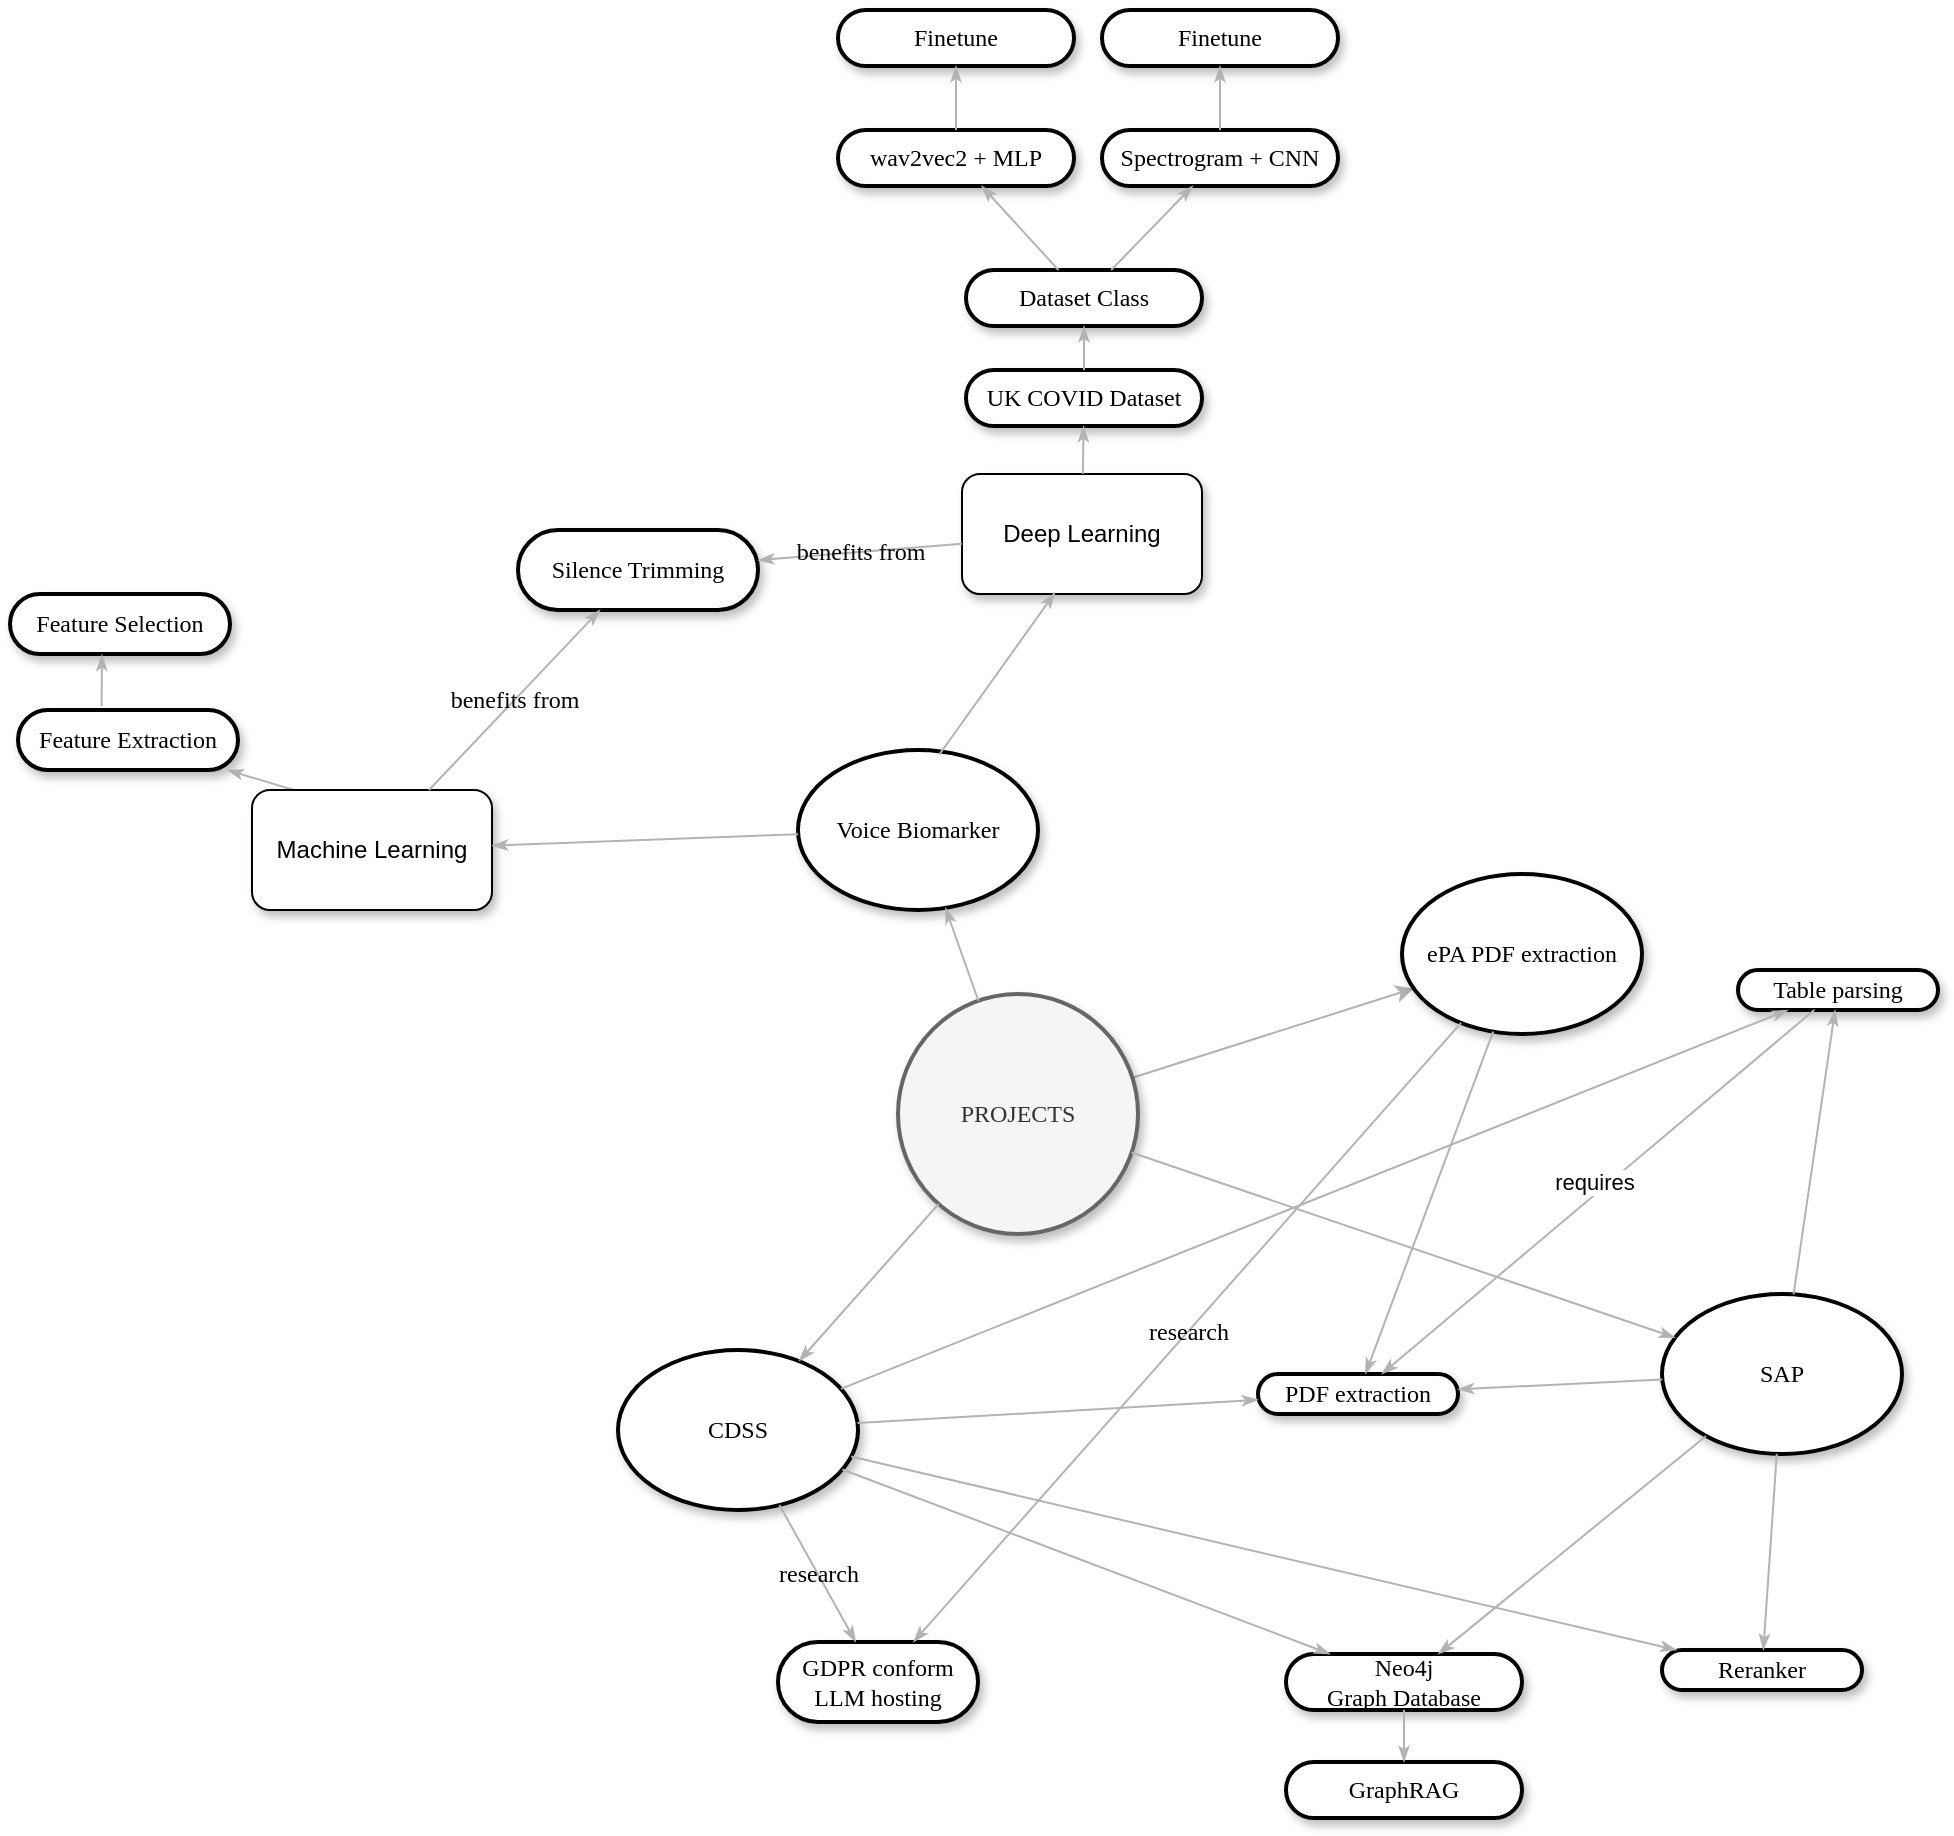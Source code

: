 <mxfile version="26.2.14">
  <diagram name="Page-1" id="ad52d381-51e7-2e0d-a935-2d0ddd2fd229">
    <mxGraphModel dx="2582" dy="1259" grid="1" gridSize="10" guides="1" tooltips="1" connect="1" arrows="1" fold="1" page="0" pageScale="1" pageWidth="1100" pageHeight="850" background="none" math="0" shadow="0">
      <root>
        <mxCell id="0" />
        <mxCell id="1" parent="0" />
        <mxCell id="2c924340bb9dbf6c-2" value="Voice Biomarker" style="ellipse;whiteSpace=wrap;html=1;rounded=1;shadow=1;comic=0;labelBackgroundColor=none;strokeWidth=2;fontFamily=Verdana;fontSize=12;align=center;" parent="1" vertex="1">
          <mxGeometry x="350" y="10" width="120" height="80" as="geometry" />
        </mxCell>
        <mxCell id="2c924340bb9dbf6c-3" value="&lt;span&gt;SAP&lt;/span&gt;" style="ellipse;whiteSpace=wrap;html=1;rounded=1;shadow=1;comic=0;labelBackgroundColor=none;strokeWidth=2;fontFamily=Verdana;fontSize=12;align=center;" parent="1" vertex="1">
          <mxGeometry x="782" y="282" width="120" height="80" as="geometry" />
        </mxCell>
        <mxCell id="xwB6e1dVZzUeRVQKmJ4m-3" style="rounded=0;orthogonalLoop=1;jettySize=auto;html=1;curved=0;strokeColor=light-dark(#b3b3b3, #ededed);noEdgeStyle=1;" edge="1" parent="1" source="2c924340bb9dbf6c-4" target="xwB6e1dVZzUeRVQKmJ4m-1">
          <mxGeometry relative="1" as="geometry" />
        </mxCell>
        <mxCell id="2c924340bb9dbf6c-4" value="PROJECTS" style="ellipse;whiteSpace=wrap;html=1;rounded=1;shadow=1;comic=0;labelBackgroundColor=none;strokeWidth=2;fontFamily=Verdana;fontSize=12;align=center;fillColor=#f5f5f5;fontColor=#333333;strokeColor=#666666;" parent="1" vertex="1">
          <mxGeometry x="400" y="132" width="120" height="120" as="geometry" />
        </mxCell>
        <mxCell id="2c924340bb9dbf6c-5" value="CDSS" style="ellipse;whiteSpace=wrap;html=1;rounded=1;shadow=1;comic=0;labelBackgroundColor=none;strokeWidth=2;fontFamily=Verdana;fontSize=12;align=center;" parent="1" vertex="1">
          <mxGeometry x="260" y="310" width="120" height="80" as="geometry" />
        </mxCell>
        <mxCell id="2c924340bb9dbf6c-9" value="&lt;span&gt;Silence Trimming&lt;/span&gt;" style="whiteSpace=wrap;html=1;rounded=1;shadow=1;comic=0;labelBackgroundColor=none;strokeWidth=2;fontFamily=Verdana;fontSize=12;align=center;arcSize=50;" parent="1" vertex="1">
          <mxGeometry x="210" y="-100" width="120" height="40" as="geometry" />
        </mxCell>
        <mxCell id="2c924340bb9dbf6c-10" value="&lt;span&gt;Feature Extraction&lt;/span&gt;" style="whiteSpace=wrap;html=1;rounded=1;shadow=1;comic=0;labelBackgroundColor=none;strokeWidth=2;fontFamily=Verdana;fontSize=12;align=center;arcSize=50;" parent="1" vertex="1">
          <mxGeometry x="-40" y="-10" width="110" height="30" as="geometry" />
        </mxCell>
        <mxCell id="2c924340bb9dbf6c-15" value="&lt;span&gt;Reranker&lt;/span&gt;" style="whiteSpace=wrap;html=1;rounded=1;shadow=1;comic=0;labelBackgroundColor=none;strokeWidth=2;fontFamily=Verdana;fontSize=12;align=center;arcSize=50;" parent="1" vertex="1">
          <mxGeometry x="782" y="460" width="100" height="20" as="geometry" />
        </mxCell>
        <mxCell id="2c924340bb9dbf6c-17" value="&lt;span&gt;PDF extraction&lt;/span&gt;" style="whiteSpace=wrap;html=1;rounded=1;shadow=1;comic=0;labelBackgroundColor=none;strokeWidth=2;fontFamily=Verdana;fontSize=12;align=center;arcSize=50;" parent="1" vertex="1">
          <mxGeometry x="580" y="322" width="100" height="20" as="geometry" />
        </mxCell>
        <mxCell id="2c924340bb9dbf6c-18" value="Neo4j&lt;div&gt;Graph Database&lt;/div&gt;" style="whiteSpace=wrap;html=1;rounded=1;shadow=1;comic=0;labelBackgroundColor=none;strokeWidth=2;fontFamily=Verdana;fontSize=12;align=center;arcSize=50;" parent="1" vertex="1">
          <mxGeometry x="594" y="462" width="118" height="28" as="geometry" />
        </mxCell>
        <mxCell id="2c924340bb9dbf6c-19" value="Table parsing" style="whiteSpace=wrap;html=1;rounded=1;shadow=1;comic=0;labelBackgroundColor=none;strokeWidth=2;fontFamily=Verdana;fontSize=12;align=center;arcSize=50;" parent="1" vertex="1">
          <mxGeometry x="820" y="120" width="100" height="20" as="geometry" />
        </mxCell>
        <mxCell id="2c924340bb9dbf6c-27" value="" style="edgeStyle=none;rounded=1;html=1;labelBackgroundColor=none;startArrow=none;startFill=0;startSize=5;endArrow=classicThin;endFill=1;endSize=5;jettySize=auto;orthogonalLoop=1;strokeColor=#B3B3B3;strokeWidth=1;fontFamily=Verdana;fontSize=12;exitX=1;exitY=0.5;exitDx=0;exitDy=0;noEdgeStyle=1;" parent="1" source="xwB6e1dVZzUeRVQKmJ4m-8" target="2c924340bb9dbf6c-10" edge="1">
          <mxGeometry relative="1" as="geometry" />
        </mxCell>
        <mxCell id="2c924340bb9dbf6c-31" value="" style="edgeStyle=none;rounded=1;html=1;labelBackgroundColor=none;startArrow=none;startFill=0;startSize=5;endArrow=classicThin;endFill=1;endSize=5;jettySize=auto;orthogonalLoop=1;strokeColor=#B3B3B3;strokeWidth=1;fontFamily=Verdana;fontSize=12;noEdgeStyle=1;" parent="1" source="2c924340bb9dbf6c-4" target="2c924340bb9dbf6c-2" edge="1">
          <mxGeometry x="-0.003" relative="1" as="geometry">
            <mxPoint as="offset" />
          </mxGeometry>
        </mxCell>
        <mxCell id="2c924340bb9dbf6c-32" value="" style="edgeStyle=none;rounded=1;html=1;labelBackgroundColor=none;startArrow=none;startFill=0;startSize=5;endArrow=classicThin;endFill=1;endSize=5;jettySize=auto;orthogonalLoop=1;strokeColor=#B3B3B3;strokeWidth=1;fontFamily=Verdana;fontSize=12;noEdgeStyle=1;" parent="1" source="2c924340bb9dbf6c-4" target="2c924340bb9dbf6c-3" edge="1">
          <mxGeometry relative="1" as="geometry" />
        </mxCell>
        <mxCell id="2c924340bb9dbf6c-33" value="" style="edgeStyle=none;rounded=1;html=1;labelBackgroundColor=none;startArrow=none;startFill=0;startSize=5;endArrow=classicThin;endFill=1;endSize=5;jettySize=auto;orthogonalLoop=1;strokeColor=#B3B3B3;strokeWidth=1;fontFamily=Verdana;fontSize=12;noEdgeStyle=1;" parent="1" source="2c924340bb9dbf6c-4" target="2c924340bb9dbf6c-5" edge="1">
          <mxGeometry relative="1" as="geometry" />
        </mxCell>
        <mxCell id="2c924340bb9dbf6c-41" value="" style="edgeStyle=none;rounded=1;html=1;labelBackgroundColor=none;startArrow=none;startFill=0;startSize=5;endArrow=classicThin;endFill=1;endSize=5;jettySize=auto;orthogonalLoop=1;strokeColor=#B3B3B3;strokeWidth=1;fontFamily=Verdana;fontSize=12;noEdgeStyle=1;" parent="1" source="2c924340bb9dbf6c-3" target="2c924340bb9dbf6c-18" edge="1">
          <mxGeometry relative="1" as="geometry" />
        </mxCell>
        <mxCell id="2c924340bb9dbf6c-42" value="" style="edgeStyle=none;rounded=1;html=1;labelBackgroundColor=none;startArrow=none;startFill=0;startSize=5;endArrow=classicThin;endFill=1;endSize=5;jettySize=auto;orthogonalLoop=1;strokeColor=#B3B3B3;strokeWidth=1;fontFamily=Verdana;fontSize=12;noEdgeStyle=1;" parent="1" source="2c924340bb9dbf6c-3" target="2c924340bb9dbf6c-17" edge="1">
          <mxGeometry relative="1" as="geometry" />
        </mxCell>
        <mxCell id="2c924340bb9dbf6c-44" value="" style="edgeStyle=none;rounded=1;html=1;labelBackgroundColor=none;startArrow=none;startFill=0;startSize=5;endArrow=classicThin;endFill=1;endSize=5;jettySize=auto;orthogonalLoop=1;strokeColor=#B3B3B3;strokeWidth=1;fontFamily=Verdana;fontSize=12;noEdgeStyle=1;" parent="1" source="2c924340bb9dbf6c-3" target="2c924340bb9dbf6c-15" edge="1">
          <mxGeometry relative="1" as="geometry" />
        </mxCell>
        <mxCell id="2c924340bb9dbf6c-58" value="&lt;span&gt;GDPR conform LLM hosting&lt;/span&gt;" style="whiteSpace=wrap;html=1;rounded=1;shadow=1;comic=0;labelBackgroundColor=none;strokeWidth=2;fontFamily=Verdana;fontSize=12;align=center;arcSize=50;" parent="1" vertex="1">
          <mxGeometry x="340" y="456" width="100" height="40" as="geometry" />
        </mxCell>
        <mxCell id="2c924340bb9dbf6c-77" value="research" style="edgeStyle=none;rounded=1;html=1;labelBackgroundColor=none;startArrow=none;startFill=0;startSize=5;endArrow=classicThin;endFill=1;endSize=5;jettySize=auto;orthogonalLoop=1;strokeColor=#B3B3B3;strokeWidth=1;fontFamily=Verdana;fontSize=12;noEdgeStyle=1;" parent="1" source="2c924340bb9dbf6c-5" target="2c924340bb9dbf6c-58" edge="1">
          <mxGeometry relative="1" as="geometry" />
        </mxCell>
        <mxCell id="xwB6e1dVZzUeRVQKmJ4m-1" value="ePA PDF extraction" style="ellipse;whiteSpace=wrap;html=1;rounded=1;shadow=1;comic=0;labelBackgroundColor=none;strokeWidth=2;fontFamily=Verdana;fontSize=12;align=center;" vertex="1" parent="1">
          <mxGeometry x="652" y="72" width="120" height="80" as="geometry" />
        </mxCell>
        <mxCell id="xwB6e1dVZzUeRVQKmJ4m-8" value="Machine Learning" style="rounded=1;whiteSpace=wrap;html=1;shadow=1;" vertex="1" parent="1">
          <mxGeometry x="77" y="30" width="120" height="60" as="geometry" />
        </mxCell>
        <mxCell id="xwB6e1dVZzUeRVQKmJ4m-9" value="" style="edgeStyle=none;rounded=1;html=1;labelBackgroundColor=none;startArrow=none;startFill=0;startSize=5;endArrow=classicThin;endFill=1;endSize=5;jettySize=auto;orthogonalLoop=1;strokeColor=#B3B3B3;strokeWidth=1;fontFamily=Verdana;fontSize=12;noEdgeStyle=1;" edge="1" parent="1" source="2c924340bb9dbf6c-2" target="xwB6e1dVZzUeRVQKmJ4m-8">
          <mxGeometry relative="1" as="geometry">
            <mxPoint x="283" y="135" as="sourcePoint" />
            <mxPoint x="219" y="100" as="targetPoint" />
          </mxGeometry>
        </mxCell>
        <mxCell id="xwB6e1dVZzUeRVQKmJ4m-10" value="Deep Learning" style="rounded=1;whiteSpace=wrap;html=1;shadow=1;" vertex="1" parent="1">
          <mxGeometry x="432" y="-128" width="120" height="60" as="geometry" />
        </mxCell>
        <mxCell id="xwB6e1dVZzUeRVQKmJ4m-11" value="" style="edgeStyle=none;rounded=1;html=1;labelBackgroundColor=none;startArrow=none;startFill=0;startSize=5;endArrow=classicThin;endFill=1;endSize=5;jettySize=auto;orthogonalLoop=1;strokeColor=#B3B3B3;strokeWidth=1;fontFamily=Verdana;fontSize=12;exitX=0.589;exitY=0.028;exitDx=0;exitDy=0;exitPerimeter=0;entryX=0.388;entryY=0.988;entryDx=0;entryDy=0;entryPerimeter=0;noEdgeStyle=1;" edge="1" parent="1" target="xwB6e1dVZzUeRVQKmJ4m-10" source="2c924340bb9dbf6c-2">
          <mxGeometry relative="1" as="geometry">
            <mxPoint x="182" y="483" as="sourcePoint" />
            <mxPoint x="99" y="470" as="targetPoint" />
          </mxGeometry>
        </mxCell>
        <mxCell id="xwB6e1dVZzUeRVQKmJ4m-12" value="&lt;span&gt;UK COVID Dataset&lt;/span&gt;" style="whiteSpace=wrap;html=1;rounded=1;shadow=1;comic=0;labelBackgroundColor=none;strokeWidth=2;fontFamily=Verdana;fontSize=12;align=center;arcSize=50;" vertex="1" parent="1">
          <mxGeometry x="434" y="-180" width="118" height="28" as="geometry" />
        </mxCell>
        <mxCell id="xwB6e1dVZzUeRVQKmJ4m-13" value="" style="edgeStyle=none;rounded=1;html=1;labelBackgroundColor=none;startArrow=none;startFill=0;startSize=5;endArrow=classicThin;endFill=1;endSize=5;jettySize=auto;orthogonalLoop=1;strokeColor=#B3B3B3;strokeWidth=1;fontFamily=Verdana;fontSize=12;noEdgeStyle=1;" edge="1" parent="1" target="xwB6e1dVZzUeRVQKmJ4m-12" source="xwB6e1dVZzUeRVQKmJ4m-10">
          <mxGeometry relative="1" as="geometry">
            <mxPoint x="526.698" y="-128" as="sourcePoint" />
          </mxGeometry>
        </mxCell>
        <mxCell id="xwB6e1dVZzUeRVQKmJ4m-15" value="benefits from" style="edgeStyle=none;rounded=1;html=1;labelBackgroundColor=none;startArrow=none;startFill=0;startSize=5;endArrow=classicThin;endFill=1;endSize=5;jettySize=auto;orthogonalLoop=1;strokeColor=#B3B3B3;strokeWidth=1;fontFamily=Verdana;fontSize=12;noEdgeStyle=1;" edge="1" parent="1" source="xwB6e1dVZzUeRVQKmJ4m-10" target="2c924340bb9dbf6c-9">
          <mxGeometry x="-0.0" relative="1" as="geometry">
            <mxPoint x="300" y="195" as="sourcePoint" />
            <mxPoint x="159" y="322" as="targetPoint" />
            <mxPoint as="offset" />
          </mxGeometry>
        </mxCell>
        <mxCell id="xwB6e1dVZzUeRVQKmJ4m-16" value="benefits from" style="edgeStyle=none;rounded=1;html=1;labelBackgroundColor=none;startArrow=none;startFill=0;startSize=5;endArrow=classicThin;endFill=1;endSize=5;jettySize=auto;orthogonalLoop=1;strokeColor=#B3B3B3;strokeWidth=1;fontFamily=Verdana;fontSize=12;noEdgeStyle=1;" edge="1" parent="1" source="xwB6e1dVZzUeRVQKmJ4m-8" target="2c924340bb9dbf6c-9">
          <mxGeometry x="-0.0" relative="1" as="geometry">
            <mxPoint x="99" y="320" as="sourcePoint" />
            <mxPoint x="98" y="260" as="targetPoint" />
            <mxPoint as="offset" />
          </mxGeometry>
        </mxCell>
        <mxCell id="xwB6e1dVZzUeRVQKmJ4m-17" value="&lt;span&gt;Feature Selection&lt;/span&gt;" style="whiteSpace=wrap;html=1;rounded=1;shadow=1;comic=0;labelBackgroundColor=none;strokeWidth=2;fontFamily=Verdana;fontSize=12;align=center;arcSize=50;" vertex="1" parent="1">
          <mxGeometry x="-44" y="-68" width="110" height="30" as="geometry" />
        </mxCell>
        <mxCell id="xwB6e1dVZzUeRVQKmJ4m-18" value="" style="edgeStyle=none;rounded=1;html=1;labelBackgroundColor=none;startArrow=none;startFill=0;startSize=5;endArrow=classicThin;endFill=1;endSize=5;jettySize=auto;orthogonalLoop=1;strokeColor=#B3B3B3;strokeWidth=1;fontFamily=Verdana;fontSize=12;exitX=0.38;exitY=-0.067;exitDx=0;exitDy=0;exitPerimeter=0;entryX=0.418;entryY=1.013;entryDx=0;entryDy=0;entryPerimeter=0;noEdgeStyle=1;" edge="1" parent="1" source="2c924340bb9dbf6c-10" target="xwB6e1dVZzUeRVQKmJ4m-17">
          <mxGeometry relative="1" as="geometry">
            <mxPoint x="290" y="-20" as="sourcePoint" />
            <mxPoint x="329" y="-110" as="targetPoint" />
          </mxGeometry>
        </mxCell>
        <mxCell id="xwB6e1dVZzUeRVQKmJ4m-21" value="&lt;span&gt;Dataset Class&lt;/span&gt;" style="whiteSpace=wrap;html=1;rounded=1;shadow=1;comic=0;labelBackgroundColor=none;strokeWidth=2;fontFamily=Verdana;fontSize=12;align=center;arcSize=50;" vertex="1" parent="1">
          <mxGeometry x="434" y="-230" width="118" height="28" as="geometry" />
        </mxCell>
        <mxCell id="xwB6e1dVZzUeRVQKmJ4m-22" value="" style="edgeStyle=none;rounded=1;html=1;labelBackgroundColor=none;startArrow=none;startFill=0;startSize=5;endArrow=classicThin;endFill=1;endSize=5;jettySize=auto;orthogonalLoop=1;strokeColor=#B3B3B3;strokeWidth=1;fontFamily=Verdana;fontSize=12;noEdgeStyle=1;" edge="1" parent="1" target="xwB6e1dVZzUeRVQKmJ4m-21" source="xwB6e1dVZzUeRVQKmJ4m-12">
          <mxGeometry relative="1" as="geometry">
            <mxPoint x="546.811" y="-240" as="sourcePoint" />
          </mxGeometry>
        </mxCell>
        <mxCell id="xwB6e1dVZzUeRVQKmJ4m-25" value="Spectrogram + CNN" style="whiteSpace=wrap;html=1;rounded=1;shadow=1;comic=0;labelBackgroundColor=none;strokeWidth=2;fontFamily=Verdana;fontSize=12;align=center;arcSize=50;" vertex="1" parent="1">
          <mxGeometry x="502" y="-300" width="118" height="28" as="geometry" />
        </mxCell>
        <mxCell id="xwB6e1dVZzUeRVQKmJ4m-26" value="" style="edgeStyle=none;rounded=1;html=1;labelBackgroundColor=none;startArrow=none;startFill=0;startSize=5;endArrow=classicThin;endFill=1;endSize=5;jettySize=auto;orthogonalLoop=1;strokeColor=#B3B3B3;strokeWidth=1;fontFamily=Verdana;fontSize=12;noEdgeStyle=1;" edge="1" parent="1" target="xwB6e1dVZzUeRVQKmJ4m-25" source="xwB6e1dVZzUeRVQKmJ4m-21">
          <mxGeometry relative="1" as="geometry">
            <mxPoint x="493" y="-240" as="sourcePoint" />
          </mxGeometry>
        </mxCell>
        <mxCell id="xwB6e1dVZzUeRVQKmJ4m-28" value="wav2vec2 + MLP" style="whiteSpace=wrap;html=1;rounded=1;shadow=1;comic=0;labelBackgroundColor=none;strokeWidth=2;fontFamily=Verdana;fontSize=12;align=center;arcSize=50;" vertex="1" parent="1">
          <mxGeometry x="370" y="-300" width="118" height="28" as="geometry" />
        </mxCell>
        <mxCell id="xwB6e1dVZzUeRVQKmJ4m-29" value="" style="edgeStyle=none;rounded=1;html=1;labelBackgroundColor=none;startArrow=none;startFill=0;startSize=5;endArrow=classicThin;endFill=1;endSize=5;jettySize=auto;orthogonalLoop=1;strokeColor=#B3B3B3;strokeWidth=1;fontFamily=Verdana;fontSize=12;noEdgeStyle=1;" edge="1" parent="1" target="xwB6e1dVZzUeRVQKmJ4m-28" source="xwB6e1dVZzUeRVQKmJ4m-21">
          <mxGeometry relative="1" as="geometry">
            <mxPoint x="355" y="-251" as="sourcePoint" />
          </mxGeometry>
        </mxCell>
        <mxCell id="xwB6e1dVZzUeRVQKmJ4m-30" value="Finetune" style="whiteSpace=wrap;html=1;rounded=1;shadow=1;comic=0;labelBackgroundColor=none;strokeWidth=2;fontFamily=Verdana;fontSize=12;align=center;arcSize=50;" vertex="1" parent="1">
          <mxGeometry x="370" y="-360" width="118" height="28" as="geometry" />
        </mxCell>
        <mxCell id="xwB6e1dVZzUeRVQKmJ4m-31" value="" style="edgeStyle=none;rounded=1;html=1;labelBackgroundColor=none;startArrow=none;startFill=0;startSize=5;endArrow=classicThin;endFill=1;endSize=5;jettySize=auto;orthogonalLoop=1;strokeColor=#B3B3B3;strokeWidth=1;fontFamily=Verdana;fontSize=12;noEdgeStyle=1;" edge="1" parent="1" target="xwB6e1dVZzUeRVQKmJ4m-30" source="xwB6e1dVZzUeRVQKmJ4m-28">
          <mxGeometry relative="1" as="geometry">
            <mxPoint x="455" y="-360" as="sourcePoint" />
          </mxGeometry>
        </mxCell>
        <mxCell id="xwB6e1dVZzUeRVQKmJ4m-32" value="Finetune" style="whiteSpace=wrap;html=1;rounded=1;shadow=1;comic=0;labelBackgroundColor=none;strokeWidth=2;fontFamily=Verdana;fontSize=12;align=center;arcSize=50;" vertex="1" parent="1">
          <mxGeometry x="502" y="-360" width="118" height="28" as="geometry" />
        </mxCell>
        <mxCell id="xwB6e1dVZzUeRVQKmJ4m-33" value="" style="edgeStyle=none;rounded=1;html=1;labelBackgroundColor=none;startArrow=none;startFill=0;startSize=5;endArrow=classicThin;endFill=1;endSize=5;jettySize=auto;orthogonalLoop=1;strokeColor=#B3B3B3;strokeWidth=1;fontFamily=Verdana;fontSize=12;noEdgeStyle=1;" edge="1" parent="1" target="xwB6e1dVZzUeRVQKmJ4m-32" source="xwB6e1dVZzUeRVQKmJ4m-25">
          <mxGeometry relative="1" as="geometry">
            <mxPoint x="579" y="-316" as="sourcePoint" />
          </mxGeometry>
        </mxCell>
        <mxCell id="xwB6e1dVZzUeRVQKmJ4m-34" value="" style="edgeStyle=none;rounded=1;html=1;labelBackgroundColor=none;startArrow=none;startFill=0;startSize=5;endArrow=classicThin;endFill=1;endSize=5;jettySize=auto;orthogonalLoop=1;strokeColor=#B3B3B3;strokeWidth=1;fontFamily=Verdana;fontSize=12;noEdgeStyle=1;" edge="1" parent="1" source="2c924340bb9dbf6c-5" target="2c924340bb9dbf6c-18">
          <mxGeometry relative="1" as="geometry">
            <mxPoint x="811" y="361" as="sourcePoint" />
            <mxPoint x="683" y="452" as="targetPoint" />
          </mxGeometry>
        </mxCell>
        <mxCell id="xwB6e1dVZzUeRVQKmJ4m-35" value="GraphRAG" style="whiteSpace=wrap;html=1;rounded=1;shadow=1;comic=0;labelBackgroundColor=none;strokeWidth=2;fontFamily=Verdana;fontSize=12;align=center;arcSize=50;" vertex="1" parent="1">
          <mxGeometry x="594" y="516" width="118" height="28" as="geometry" />
        </mxCell>
        <mxCell id="xwB6e1dVZzUeRVQKmJ4m-36" value="" style="edgeStyle=none;rounded=1;html=1;labelBackgroundColor=none;startArrow=none;startFill=0;startSize=5;endArrow=classicThin;endFill=1;endSize=5;jettySize=auto;orthogonalLoop=1;strokeColor=#B3B3B3;strokeWidth=1;fontFamily=Verdana;fontSize=12;noEdgeStyle=1;" edge="1" parent="1" target="xwB6e1dVZzUeRVQKmJ4m-35" source="2c924340bb9dbf6c-18">
          <mxGeometry relative="1" as="geometry">
            <mxPoint x="450" y="430" as="sourcePoint" />
            <mxPoint x="694" y="509" as="targetPoint" />
          </mxGeometry>
        </mxCell>
        <mxCell id="xwB6e1dVZzUeRVQKmJ4m-38" value="" style="edgeStyle=none;rounded=1;html=1;labelBackgroundColor=none;startArrow=none;startFill=0;startSize=5;endArrow=classicThin;endFill=1;endSize=5;jettySize=auto;orthogonalLoop=1;strokeColor=#B3B3B3;strokeWidth=1;fontFamily=Verdana;fontSize=12;noEdgeStyle=1;" edge="1" parent="1" source="2c924340bb9dbf6c-5" target="2c924340bb9dbf6c-17">
          <mxGeometry relative="1" as="geometry">
            <mxPoint x="449" y="383" as="sourcePoint" />
            <mxPoint x="634" y="472" as="targetPoint" />
          </mxGeometry>
        </mxCell>
        <mxCell id="xwB6e1dVZzUeRVQKmJ4m-39" value="" style="edgeStyle=none;rounded=1;html=1;labelBackgroundColor=none;startArrow=none;startFill=0;startSize=5;endArrow=classicThin;endFill=1;endSize=5;jettySize=auto;orthogonalLoop=1;strokeColor=#B3B3B3;strokeWidth=1;fontFamily=Verdana;fontSize=12;noEdgeStyle=1;" edge="1" parent="1" source="xwB6e1dVZzUeRVQKmJ4m-1" target="2c924340bb9dbf6c-17">
          <mxGeometry relative="1" as="geometry">
            <mxPoint x="792" y="334" as="sourcePoint" />
            <mxPoint x="670" y="340" as="targetPoint" />
          </mxGeometry>
        </mxCell>
        <mxCell id="xwB6e1dVZzUeRVQKmJ4m-40" value="" style="edgeStyle=none;rounded=1;html=1;labelBackgroundColor=none;startArrow=none;startFill=0;startSize=5;endArrow=classicThin;endFill=1;endSize=5;jettySize=auto;orthogonalLoop=1;strokeColor=#B3B3B3;strokeWidth=1;fontFamily=Verdana;fontSize=12;noEdgeStyle=1;" edge="1" parent="1" source="2c924340bb9dbf6c-19" target="2c924340bb9dbf6c-17">
          <mxGeometry relative="1" as="geometry">
            <mxPoint x="950" y="200" as="sourcePoint" />
            <mxPoint x="625" y="332" as="targetPoint" />
          </mxGeometry>
        </mxCell>
        <mxCell id="xwB6e1dVZzUeRVQKmJ4m-45" value="requires" style="edgeLabel;html=1;align=center;verticalAlign=middle;resizable=0;points=[];" vertex="1" connectable="0" parent="xwB6e1dVZzUeRVQKmJ4m-40">
          <mxGeometry x="-0.013" y="-5" relative="1" as="geometry">
            <mxPoint as="offset" />
          </mxGeometry>
        </mxCell>
        <mxCell id="xwB6e1dVZzUeRVQKmJ4m-41" value="" style="edgeStyle=none;rounded=1;html=1;labelBackgroundColor=none;startArrow=none;startFill=0;startSize=5;endArrow=classicThin;endFill=1;endSize=5;jettySize=auto;orthogonalLoop=1;strokeColor=#B3B3B3;strokeWidth=1;fontFamily=Verdana;fontSize=12;noEdgeStyle=1;" edge="1" parent="1" source="2c924340bb9dbf6c-5" target="2c924340bb9dbf6c-15">
          <mxGeometry relative="1" as="geometry">
            <mxPoint x="855" y="372" as="sourcePoint" />
            <mxPoint x="861" y="470" as="targetPoint" />
          </mxGeometry>
        </mxCell>
        <mxCell id="xwB6e1dVZzUeRVQKmJ4m-42" value="" style="edgeStyle=none;rounded=1;html=1;labelBackgroundColor=none;startArrow=none;startFill=0;startSize=5;endArrow=classicThin;endFill=1;endSize=5;jettySize=auto;orthogonalLoop=1;strokeColor=#B3B3B3;strokeWidth=1;fontFamily=Verdana;fontSize=12;noEdgeStyle=1;" edge="1" parent="1" source="2c924340bb9dbf6c-5" target="2c924340bb9dbf6c-19">
          <mxGeometry relative="1" as="geometry">
            <mxPoint x="460" y="356" as="sourcePoint" />
            <mxPoint x="590" y="346" as="targetPoint" />
          </mxGeometry>
        </mxCell>
        <mxCell id="xwB6e1dVZzUeRVQKmJ4m-43" value="" style="edgeStyle=none;rounded=1;html=1;labelBackgroundColor=none;startArrow=none;startFill=0;startSize=5;endArrow=classicThin;endFill=1;endSize=5;jettySize=auto;orthogonalLoop=1;strokeColor=#B3B3B3;strokeWidth=1;fontFamily=Verdana;fontSize=12;noEdgeStyle=1;" edge="1" parent="1" source="2c924340bb9dbf6c-3" target="2c924340bb9dbf6c-19">
          <mxGeometry relative="1" as="geometry">
            <mxPoint x="449" y="337" as="sourcePoint" />
            <mxPoint x="858" y="150" as="targetPoint" />
          </mxGeometry>
        </mxCell>
        <mxCell id="xwB6e1dVZzUeRVQKmJ4m-46" value="research" style="edgeStyle=none;rounded=1;html=1;labelBackgroundColor=none;startArrow=none;startFill=0;startSize=5;endArrow=classicThin;endFill=1;endSize=5;jettySize=auto;orthogonalLoop=1;strokeColor=#B3B3B3;strokeWidth=1;fontFamily=Verdana;fontSize=12;noEdgeStyle=1;" edge="1" parent="1" source="xwB6e1dVZzUeRVQKmJ4m-1" target="2c924340bb9dbf6c-58">
          <mxGeometry relative="1" as="geometry">
            <mxPoint x="400" y="400" as="sourcePoint" />
            <mxPoint x="400" y="472" as="targetPoint" />
          </mxGeometry>
        </mxCell>
      </root>
    </mxGraphModel>
  </diagram>
</mxfile>

